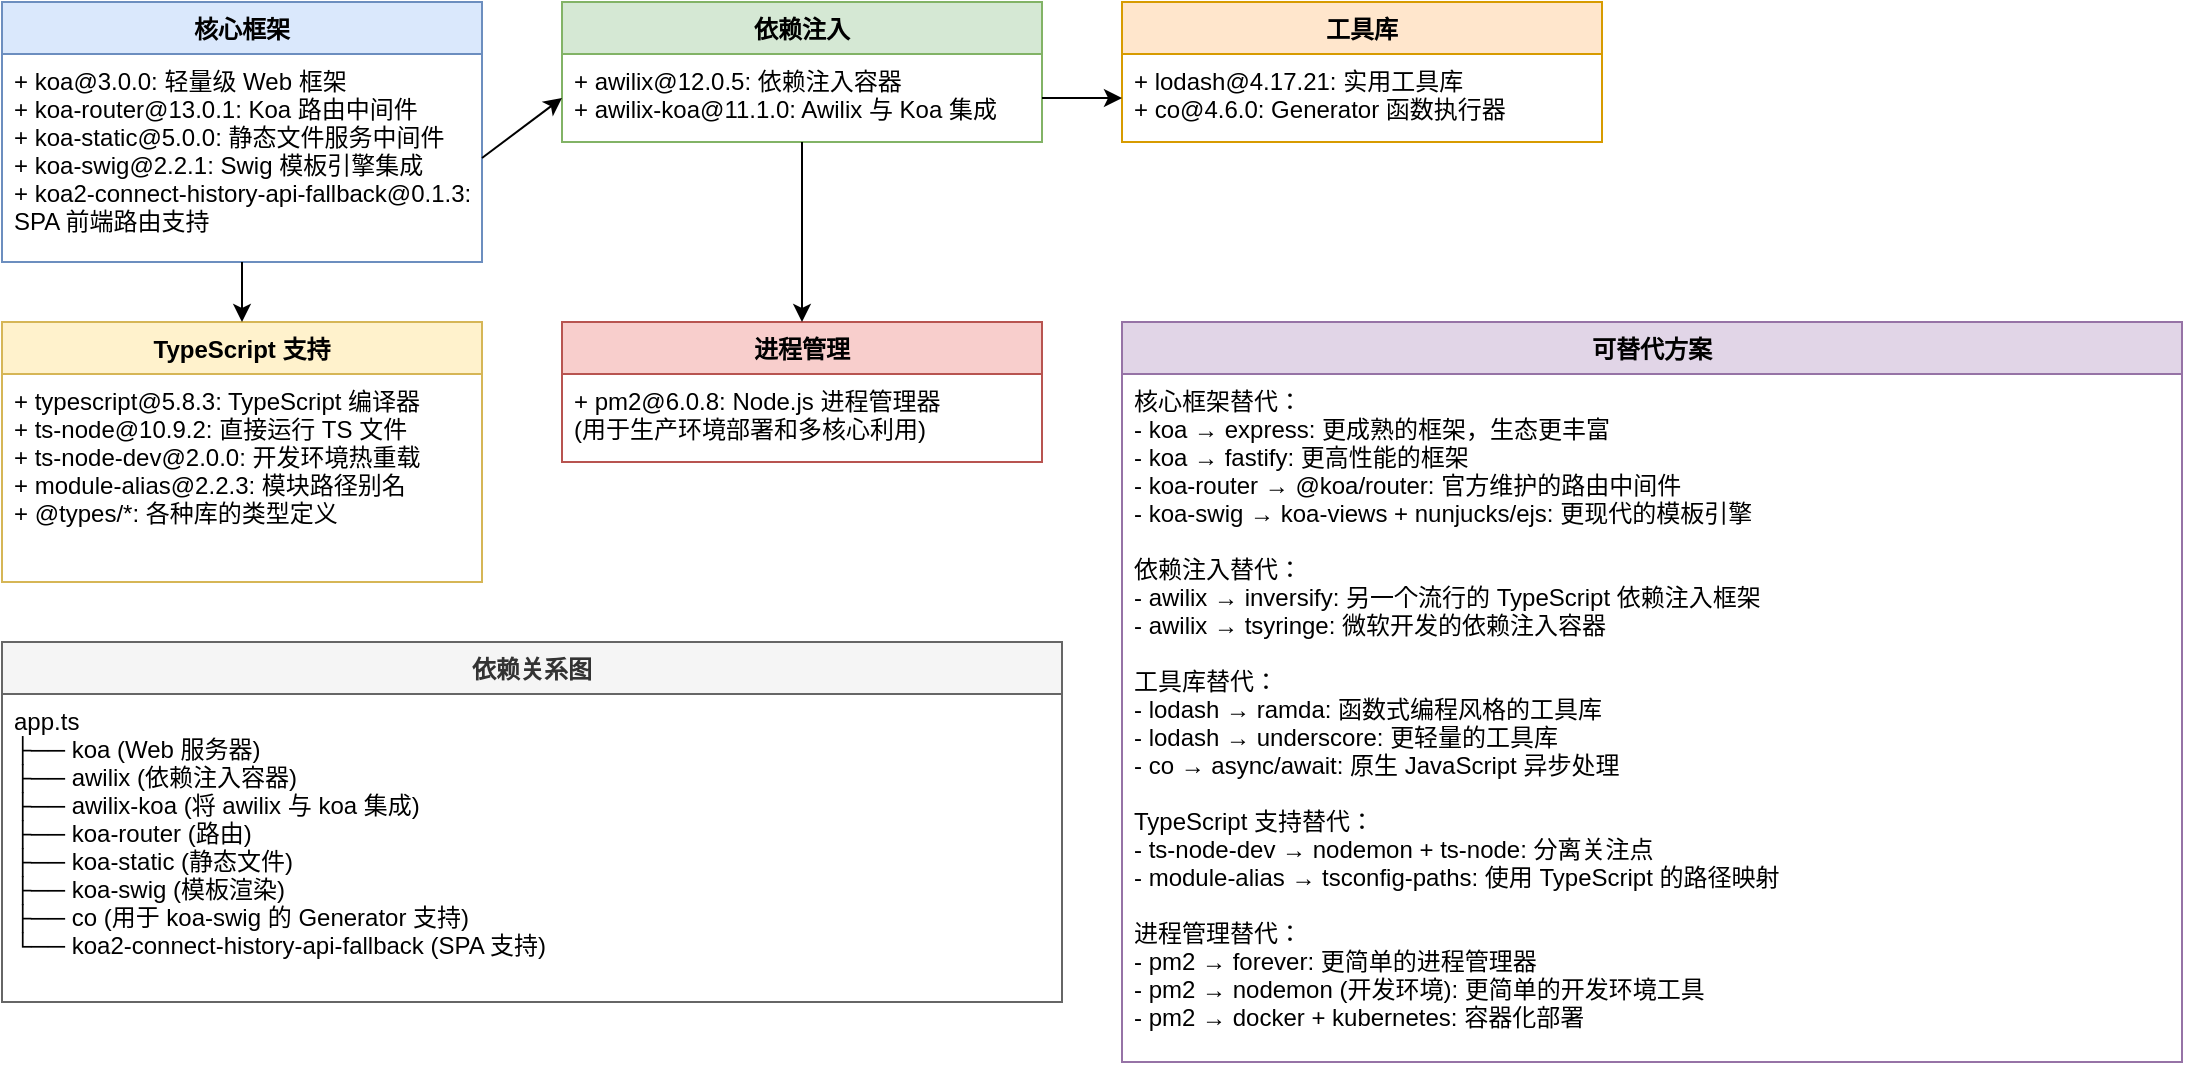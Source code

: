 <mxfile>
    <diagram id="6a731a19-8d31-9384-78a2-239565b7b9f0" name="NPM包分析">
        <mxGraphModel dx="1069" dy="476" grid="1" gridSize="10" guides="1" tooltips="1" connect="1" arrows="1" fold="1" page="1" pageScale="1" pageWidth="1169" pageHeight="827" background="none" math="0" shadow="0">
            <root>
                <mxCell id="0"/>
                <mxCell id="1" parent="0"/>
                <mxCell id="2" value="核心框架" style="swimlane;fontStyle=1;align=center;verticalAlign=top;childLayout=stackLayout;horizontal=1;startSize=26;horizontalStack=0;resizeParent=1;resizeParentMax=0;resizeLast=0;collapsible=1;marginBottom=0;fillColor=#dae8fc;strokeColor=#6c8ebf;" parent="1" vertex="1">
                    <mxGeometry x="40" y="40" width="240" height="130" as="geometry"/>
                </mxCell>
                <mxCell id="3" value="+ koa@3.0.0: 轻量级 Web 框架&#xa;+ koa-router@13.0.1: Koa 路由中间件&#xa;+ koa-static@5.0.0: 静态文件服务中间件&#xa;+ koa-swig@2.2.1: Swig 模板引擎集成&#xa;+ koa2-connect-history-api-fallback@0.1.3:&#xa;  SPA 前端路由支持" style="text;strokeColor=none;fillColor=none;align=left;verticalAlign=top;spacingLeft=4;spacingRight=4;overflow=hidden;rotatable=0;points=[[0,0.5],[1,0.5]];portConstraint=eastwest;" parent="2" vertex="1">
                    <mxGeometry y="26" width="240" height="104" as="geometry"/>
                </mxCell>
                <mxCell id="4" value="依赖注入" style="swimlane;fontStyle=1;align=center;verticalAlign=top;childLayout=stackLayout;horizontal=1;startSize=26;horizontalStack=0;resizeParent=1;resizeParentMax=0;resizeLast=0;collapsible=1;marginBottom=0;fillColor=#d5e8d4;strokeColor=#82b366;" parent="1" vertex="1">
                    <mxGeometry x="320" y="40" width="240" height="70" as="geometry"/>
                </mxCell>
                <mxCell id="5" value="+ awilix@12.0.5: 依赖注入容器&#xa;+ awilix-koa@11.1.0: Awilix 与 Koa 集成" style="text;strokeColor=none;fillColor=none;align=left;verticalAlign=top;spacingLeft=4;spacingRight=4;overflow=hidden;rotatable=0;points=[[0,0.5],[1,0.5]];portConstraint=eastwest;" parent="4" vertex="1">
                    <mxGeometry y="26" width="240" height="44" as="geometry"/>
                </mxCell>
                <mxCell id="6" value="工具库" style="swimlane;fontStyle=1;align=center;verticalAlign=top;childLayout=stackLayout;horizontal=1;startSize=26;horizontalStack=0;resizeParent=1;resizeParentMax=0;resizeLast=0;collapsible=1;marginBottom=0;fillColor=#ffe6cc;strokeColor=#d79b00;" parent="1" vertex="1">
                    <mxGeometry x="600" y="40" width="240" height="70" as="geometry"/>
                </mxCell>
                <mxCell id="7" value="+ lodash@4.17.21: 实用工具库&#xa;+ co@4.6.0: Generator 函数执行器" style="text;strokeColor=none;fillColor=none;align=left;verticalAlign=top;spacingLeft=4;spacingRight=4;overflow=hidden;rotatable=0;points=[[0,0.5],[1,0.5]];portConstraint=eastwest;" parent="6" vertex="1">
                    <mxGeometry y="26" width="240" height="44" as="geometry"/>
                </mxCell>
                <mxCell id="8" value="TypeScript 支持" style="swimlane;fontStyle=1;align=center;verticalAlign=top;childLayout=stackLayout;horizontal=1;startSize=26;horizontalStack=0;resizeParent=1;resizeParentMax=0;resizeLast=0;collapsible=1;marginBottom=0;fillColor=#fff2cc;strokeColor=#d6b656;" parent="1" vertex="1">
                    <mxGeometry x="40" y="200" width="240" height="130" as="geometry"/>
                </mxCell>
                <mxCell id="9" value="+ typescript@5.8.3: TypeScript 编译器&#xa;+ ts-node@10.9.2: 直接运行 TS 文件&#xa;+ ts-node-dev@2.0.0: 开发环境热重载&#xa;+ module-alias@2.2.3: 模块路径别名&#xa;+ @types/*: 各种库的类型定义" style="text;strokeColor=none;fillColor=none;align=left;verticalAlign=top;spacingLeft=4;spacingRight=4;overflow=hidden;rotatable=0;points=[[0,0.5],[1,0.5]];portConstraint=eastwest;" parent="8" vertex="1">
                    <mxGeometry y="26" width="240" height="104" as="geometry"/>
                </mxCell>
                <mxCell id="10" value="进程管理" style="swimlane;fontStyle=1;align=center;verticalAlign=top;childLayout=stackLayout;horizontal=1;startSize=26;horizontalStack=0;resizeParent=1;resizeParentMax=0;resizeLast=0;collapsible=1;marginBottom=0;fillColor=#f8cecc;strokeColor=#b85450;" parent="1" vertex="1">
                    <mxGeometry x="320" y="200" width="240" height="70" as="geometry"/>
                </mxCell>
                <mxCell id="11" value="+ pm2@6.0.8: Node.js 进程管理器&#xa;(用于生产环境部署和多核心利用)" style="text;strokeColor=none;fillColor=none;align=left;verticalAlign=top;spacingLeft=4;spacingRight=4;overflow=hidden;rotatable=0;points=[[0,0.5],[1,0.5]];portConstraint=eastwest;" parent="10" vertex="1">
                    <mxGeometry y="26" width="240" height="44" as="geometry"/>
                </mxCell>
                <mxCell id="12" value="可替代方案" style="swimlane;fontStyle=1;align=center;verticalAlign=top;childLayout=stackLayout;horizontal=1;startSize=26;horizontalStack=0;resizeParent=1;resizeParentMax=0;resizeLast=0;collapsible=1;marginBottom=0;fillColor=#e1d5e7;strokeColor=#9673a6;" parent="1" vertex="1">
                    <mxGeometry x="600" y="200" width="530" height="370" as="geometry"/>
                </mxCell>
                <mxCell id="13" value="核心框架替代：&#xa;- koa → express: 更成熟的框架，生态更丰富&#xa;- koa → fastify: 更高性能的框架&#xa;- koa-router → @koa/router: 官方维护的路由中间件&#xa;- koa-swig → koa-views + nunjucks/ejs: 更现代的模板引擎&#xa;&#xa;依赖注入替代：&#xa;- awilix → inversify: 另一个流行的 TypeScript 依赖注入框架&#xa;- awilix → tsyringe: 微软开发的依赖注入容器&#xa;&#xa;工具库替代：&#xa;- lodash → ramda: 函数式编程风格的工具库&#xa;- lodash → underscore: 更轻量的工具库&#xa;- co → async/await: 原生 JavaScript 异步处理&#xa;&#xa;TypeScript 支持替代：&#xa;- ts-node-dev → nodemon + ts-node: 分离关注点&#xa;- module-alias → tsconfig-paths: 使用 TypeScript 的路径映射&#xa;&#xa;进程管理替代：&#xa;- pm2 → forever: 更简单的进程管理器&#xa;- pm2 → nodemon (开发环境): 更简单的开发环境工具&#xa;- pm2 → docker + kubernetes: 容器化部署" style="text;strokeColor=none;fillColor=none;align=left;verticalAlign=top;spacingLeft=4;spacingRight=4;overflow=hidden;rotatable=0;points=[[0,0.5],[1,0.5]];portConstraint=eastwest;" parent="12" vertex="1">
                    <mxGeometry y="26" width="530" height="344" as="geometry"/>
                </mxCell>
                <mxCell id="14" value="依赖关系图" style="swimlane;fontStyle=1;align=center;verticalAlign=top;childLayout=stackLayout;horizontal=1;startSize=26;horizontalStack=0;resizeParent=1;resizeParentMax=0;resizeLast=0;collapsible=1;marginBottom=0;fillColor=#f5f5f5;strokeColor=#666666;fontColor=#333333;" parent="1" vertex="1">
                    <mxGeometry x="40" y="360" width="530" height="180" as="geometry"/>
                </mxCell>
                <mxCell id="15" value="app.ts&#xa;  ├── koa (Web 服务器)&#xa;  ├── awilix (依赖注入容器)&#xa;  ├── awilix-koa (将 awilix 与 koa 集成)&#xa;  ├── koa-router (路由)&#xa;  ├── koa-static (静态文件)&#xa;  ├── koa-swig (模板渲染)&#xa;  ├── co (用于 koa-swig 的 Generator 支持)&#xa;  └── koa2-connect-history-api-fallback (SPA 支持)" style="text;strokeColor=none;fillColor=none;align=left;verticalAlign=top;spacingLeft=4;spacingRight=4;overflow=hidden;rotatable=0;points=[[0,0.5],[1,0.5]];portConstraint=eastwest;" parent="14" vertex="1">
                    <mxGeometry y="26" width="530" height="154" as="geometry"/>
                </mxCell>
                <mxCell id="16" value="" style="endArrow=classic;html=1;exitX=1;exitY=0.5;exitDx=0;exitDy=0;entryX=0;entryY=0.5;entryDx=0;entryDy=0;" parent="1" source="3" target="5" edge="1">
                    <mxGeometry width="50" height="50" relative="1" as="geometry">
                        <mxPoint x="560" y="450" as="sourcePoint"/>
                        <mxPoint x="610" y="400" as="targetPoint"/>
                    </mxGeometry>
                </mxCell>
                <mxCell id="17" value="" style="endArrow=classic;html=1;exitX=1;exitY=0.5;exitDx=0;exitDy=0;entryX=0;entryY=0.5;entryDx=0;entryDy=0;" parent="1" source="5" target="7" edge="1">
                    <mxGeometry width="50" height="50" relative="1" as="geometry">
                        <mxPoint x="560" y="450" as="sourcePoint"/>
                        <mxPoint x="610" y="400" as="targetPoint"/>
                    </mxGeometry>
                </mxCell>
                <mxCell id="18" value="" style="endArrow=classic;html=1;exitX=0.5;exitY=1;exitDx=0;exitDy=0;entryX=0.5;entryY=0;entryDx=0;entryDy=0;" parent="1" source="2" target="8" edge="1">
                    <mxGeometry width="50" height="50" relative="1" as="geometry">
                        <mxPoint x="560" y="450" as="sourcePoint"/>
                        <mxPoint x="610" y="400" as="targetPoint"/>
                    </mxGeometry>
                </mxCell>
                <mxCell id="19" value="" style="endArrow=classic;html=1;exitX=0.5;exitY=1;exitDx=0;exitDy=0;entryX=0.5;entryY=0;entryDx=0;entryDy=0;" parent="1" source="4" target="10" edge="1">
                    <mxGeometry width="50" height="50" relative="1" as="geometry">
                        <mxPoint x="560" y="450" as="sourcePoint"/>
                        <mxPoint x="610" y="400" as="targetPoint"/>
                    </mxGeometry>
                </mxCell>
            </root>
        </mxGraphModel>
    </diagram>
</mxfile>